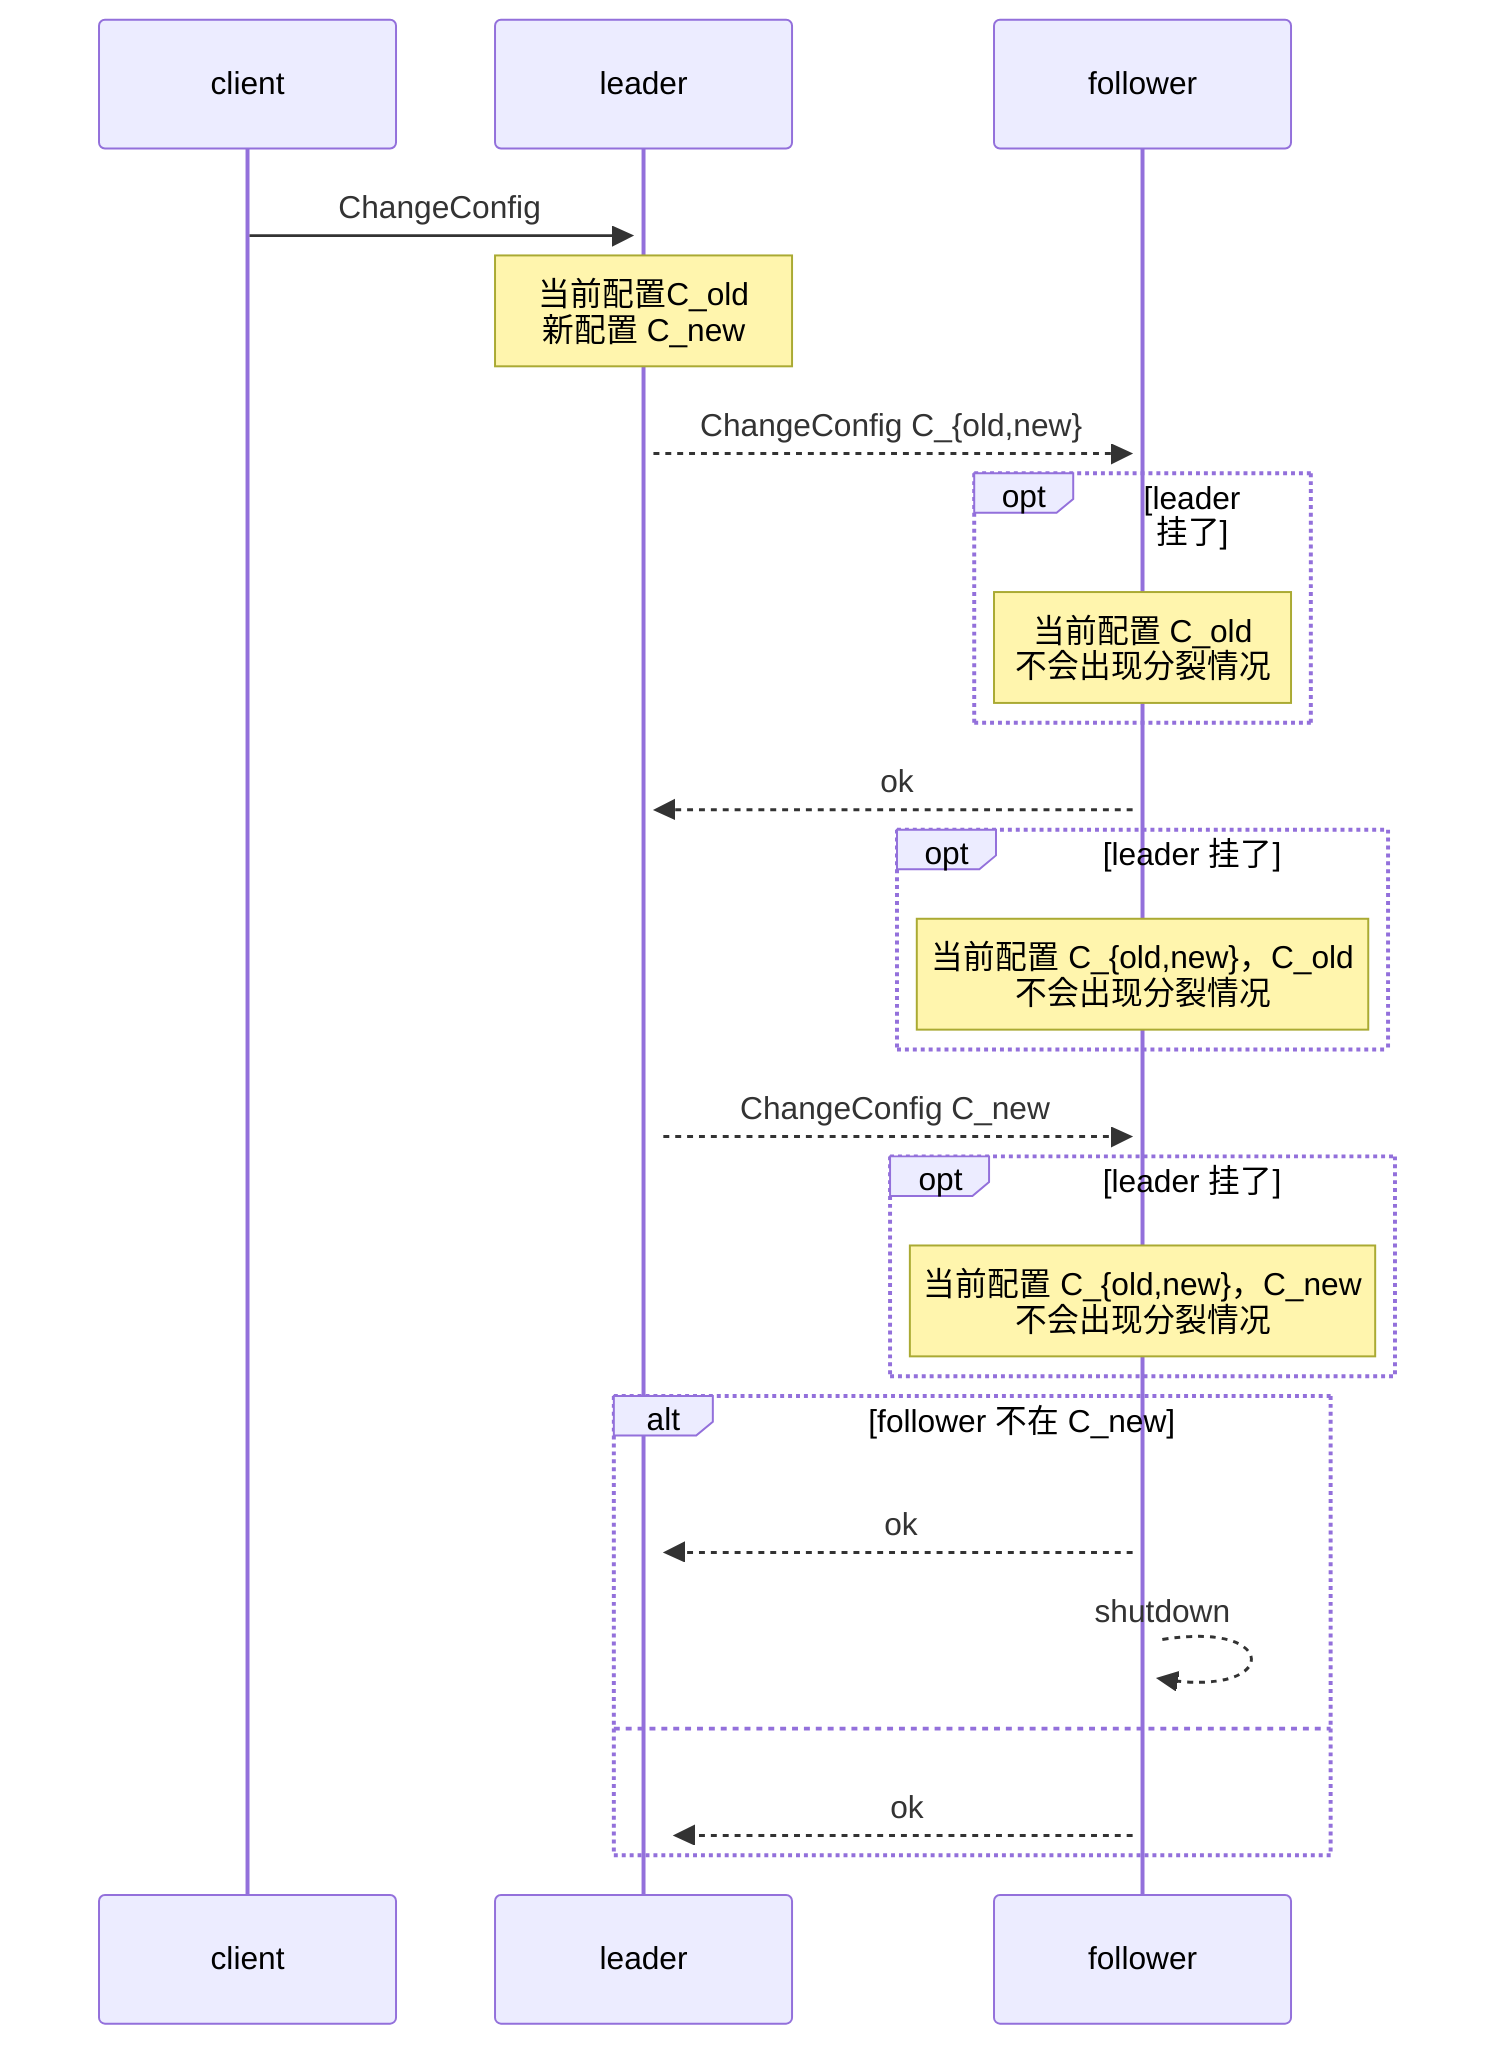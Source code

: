 sequenceDiagram
    client->>+leader: ChangeConfig
    Note over leader: 当前配置C_old<br>新配置 C_new
    leader-->>+follower: ChangeConfig C_{old,new}
    opt leader 挂了
        Note over follower: 当前配置 C_old <br>不会出现分裂情况
    end
    follower-->>+leader: ok
    opt leader 挂了
        Note over follower: 当前配置 C_{old,new}，C_old <br>不会出现分裂情况
    end
    leader-->>+follower: ChangeConfig C_new
    opt leader 挂了
        Note over follower: 当前配置 C_{old,new}，C_new <br>不会出现分裂情况
    end
    alt follower 不在 C_new
        follower-->>+leader: ok
        follower-->>+follower: shutdown
    else 
        follower-->>+leader: ok
    end